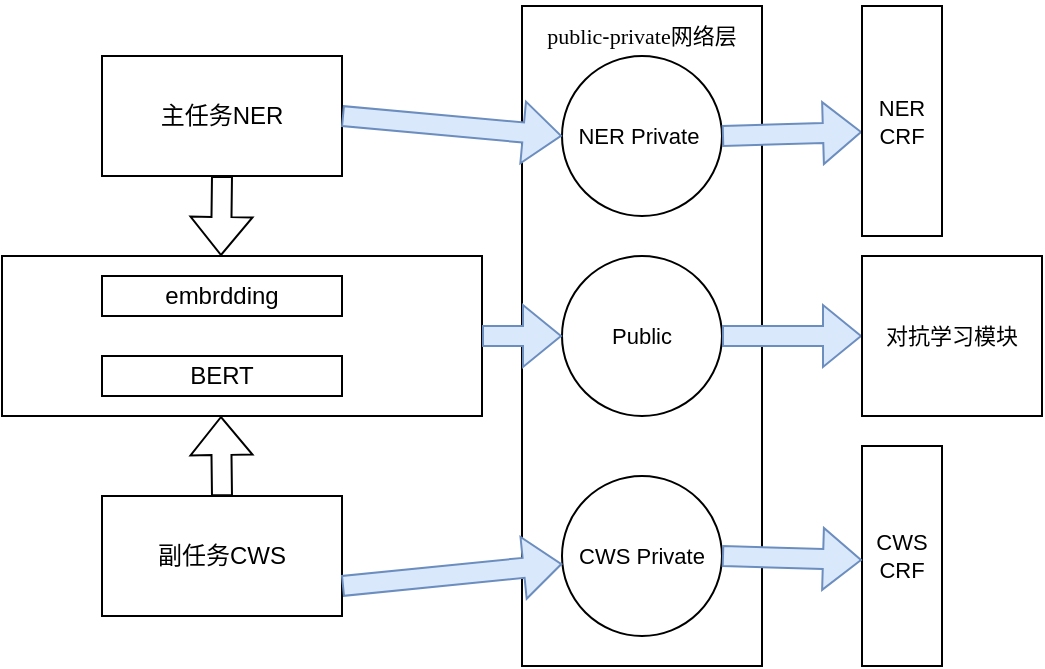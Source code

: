 <mxfile version="16.6.6" type="github">
  <diagram id="xMd-7GUcdpmnyo-VtLBC" name="Page-1">
    <mxGraphModel dx="1038" dy="571" grid="1" gridSize="10" guides="1" tooltips="1" connect="1" arrows="1" fold="1" page="1" pageScale="1" pageWidth="827" pageHeight="1169" math="0" shadow="0">
      <root>
        <mxCell id="0" />
        <mxCell id="1" parent="0" />
        <mxCell id="MN9GPJcg4GSqEjEor9jG-1" value="主任务NER" style="rounded=0;whiteSpace=wrap;html=1;" vertex="1" parent="1">
          <mxGeometry x="120" y="110" width="120" height="60" as="geometry" />
        </mxCell>
        <mxCell id="MN9GPJcg4GSqEjEor9jG-2" value="副任务CWS" style="rounded=0;whiteSpace=wrap;html=1;" vertex="1" parent="1">
          <mxGeometry x="120" y="330" width="120" height="60" as="geometry" />
        </mxCell>
        <mxCell id="MN9GPJcg4GSqEjEor9jG-3" value="" style="rounded=0;whiteSpace=wrap;html=1;" vertex="1" parent="1">
          <mxGeometry x="70" y="210" width="240" height="80" as="geometry" />
        </mxCell>
        <mxCell id="MN9GPJcg4GSqEjEor9jG-4" value="embrdding" style="rounded=0;whiteSpace=wrap;html=1;" vertex="1" parent="1">
          <mxGeometry x="120" y="220" width="120" height="20" as="geometry" />
        </mxCell>
        <mxCell id="MN9GPJcg4GSqEjEor9jG-5" value="BERT" style="rounded=0;whiteSpace=wrap;html=1;" vertex="1" parent="1">
          <mxGeometry x="120" y="260" width="120" height="20" as="geometry" />
        </mxCell>
        <mxCell id="MN9GPJcg4GSqEjEor9jG-7" value="" style="shape=flexArrow;endArrow=classic;html=1;rounded=0;" edge="1" parent="1">
          <mxGeometry width="50" height="50" relative="1" as="geometry">
            <mxPoint x="180" y="170" as="sourcePoint" />
            <mxPoint x="179.5" y="210" as="targetPoint" />
          </mxGeometry>
        </mxCell>
        <mxCell id="MN9GPJcg4GSqEjEor9jG-8" value="" style="shape=flexArrow;endArrow=classic;html=1;rounded=0;" edge="1" parent="1">
          <mxGeometry width="50" height="50" relative="1" as="geometry">
            <mxPoint x="180" y="330" as="sourcePoint" />
            <mxPoint x="179.5" y="290" as="targetPoint" />
          </mxGeometry>
        </mxCell>
        <mxCell id="MN9GPJcg4GSqEjEor9jG-9" value="" style="rounded=0;whiteSpace=wrap;html=1;" vertex="1" parent="1">
          <mxGeometry x="330" y="85" width="120" height="330" as="geometry" />
        </mxCell>
        <mxCell id="MN9GPJcg4GSqEjEor9jG-10" value="&lt;p class=&quot;MsoNormal&quot; style=&quot;font-size: 11px&quot;&gt;&lt;span style=&quot;font-size: 11px&quot;&gt;&lt;font face=&quot;Times New Roman&quot; style=&quot;font-size: 11px&quot;&gt;public&lt;/font&gt;&lt;/span&gt;&lt;span style=&quot;font-size: 11px&quot;&gt;-&lt;/span&gt;&lt;span style=&quot;font-size: 11px&quot;&gt;&lt;font face=&quot;Times New Roman&quot; style=&quot;font-size: 11px&quot;&gt;private网络层&lt;/font&gt;&lt;/span&gt;&lt;/p&gt;" style="text;html=1;strokeColor=none;fillColor=none;align=center;verticalAlign=middle;whiteSpace=wrap;rounded=0;" vertex="1" parent="1">
          <mxGeometry x="335" y="85" width="110" height="30" as="geometry" />
        </mxCell>
        <mxCell id="MN9GPJcg4GSqEjEor9jG-11" value="NER Private&amp;nbsp;" style="ellipse;whiteSpace=wrap;html=1;aspect=fixed;fontSize=11;" vertex="1" parent="1">
          <mxGeometry x="350" y="110" width="80" height="80" as="geometry" />
        </mxCell>
        <mxCell id="MN9GPJcg4GSqEjEor9jG-12" value="CWS Private" style="ellipse;whiteSpace=wrap;html=1;aspect=fixed;fontSize=11;" vertex="1" parent="1">
          <mxGeometry x="350" y="320" width="80" height="80" as="geometry" />
        </mxCell>
        <mxCell id="MN9GPJcg4GSqEjEor9jG-13" value="Public" style="ellipse;whiteSpace=wrap;html=1;aspect=fixed;fontSize=11;" vertex="1" parent="1">
          <mxGeometry x="350" y="210" width="80" height="80" as="geometry" />
        </mxCell>
        <mxCell id="MN9GPJcg4GSqEjEor9jG-14" value="" style="shape=flexArrow;endArrow=classic;html=1;rounded=0;fontSize=11;exitX=1;exitY=0.5;exitDx=0;exitDy=0;entryX=0;entryY=0.5;entryDx=0;entryDy=0;fillColor=#dae8fc;strokeColor=#6c8ebf;" edge="1" parent="1" source="MN9GPJcg4GSqEjEor9jG-1" target="MN9GPJcg4GSqEjEor9jG-11">
          <mxGeometry width="50" height="50" relative="1" as="geometry">
            <mxPoint x="240" y="170" as="sourcePoint" />
            <mxPoint x="330" y="150" as="targetPoint" />
          </mxGeometry>
        </mxCell>
        <mxCell id="MN9GPJcg4GSqEjEor9jG-15" value="" style="shape=flexArrow;endArrow=classic;html=1;rounded=0;fontSize=11;exitX=1;exitY=0.75;exitDx=0;exitDy=0;fillColor=#dae8fc;strokeColor=#6c8ebf;" edge="1" parent="1" source="MN9GPJcg4GSqEjEor9jG-2" target="MN9GPJcg4GSqEjEor9jG-12">
          <mxGeometry width="50" height="50" relative="1" as="geometry">
            <mxPoint x="240" y="390" as="sourcePoint" />
            <mxPoint x="290" y="340" as="targetPoint" />
          </mxGeometry>
        </mxCell>
        <mxCell id="MN9GPJcg4GSqEjEor9jG-16" value="" style="shape=flexArrow;endArrow=classic;html=1;rounded=0;fontSize=11;entryX=0;entryY=0.5;entryDx=0;entryDy=0;fillColor=#dae8fc;strokeColor=#6c8ebf;" edge="1" parent="1" source="MN9GPJcg4GSqEjEor9jG-3" target="MN9GPJcg4GSqEjEor9jG-13">
          <mxGeometry width="50" height="50" relative="1" as="geometry">
            <mxPoint x="300" y="270" as="sourcePoint" />
            <mxPoint x="350" y="220" as="targetPoint" />
          </mxGeometry>
        </mxCell>
        <mxCell id="MN9GPJcg4GSqEjEor9jG-18" value="" style="shape=flexArrow;endArrow=classic;html=1;rounded=0;fontSize=11;fillColor=#dae8fc;strokeColor=#6c8ebf;exitX=1;exitY=0.5;exitDx=0;exitDy=0;" edge="1" parent="1" source="MN9GPJcg4GSqEjEor9jG-11">
          <mxGeometry width="50" height="50" relative="1" as="geometry">
            <mxPoint x="450" y="148" as="sourcePoint" />
            <mxPoint x="500" y="148" as="targetPoint" />
          </mxGeometry>
        </mxCell>
        <mxCell id="MN9GPJcg4GSqEjEor9jG-19" value="NER CRF" style="rounded=0;whiteSpace=wrap;html=1;fontSize=11;" vertex="1" parent="1">
          <mxGeometry x="500" y="85" width="40" height="115" as="geometry" />
        </mxCell>
        <mxCell id="MN9GPJcg4GSqEjEor9jG-20" value="CWS&lt;br&gt;CRF" style="rounded=0;whiteSpace=wrap;html=1;fontSize=11;" vertex="1" parent="1">
          <mxGeometry x="500" y="305" width="40" height="110" as="geometry" />
        </mxCell>
        <mxCell id="MN9GPJcg4GSqEjEor9jG-21" value="" style="shape=flexArrow;endArrow=classic;html=1;rounded=0;fontSize=11;exitX=1;exitY=0.5;exitDx=0;exitDy=0;fillColor=#dae8fc;strokeColor=#6c8ebf;" edge="1" parent="1" source="MN9GPJcg4GSqEjEor9jG-12">
          <mxGeometry width="50" height="50" relative="1" as="geometry">
            <mxPoint x="450" y="380" as="sourcePoint" />
            <mxPoint x="500" y="362" as="targetPoint" />
          </mxGeometry>
        </mxCell>
        <mxCell id="MN9GPJcg4GSqEjEor9jG-23" value="" style="shape=flexArrow;endArrow=classic;html=1;rounded=0;fontSize=11;exitX=1;exitY=0.5;exitDx=0;exitDy=0;fillColor=#dae8fc;strokeColor=#6c8ebf;" edge="1" parent="1" source="MN9GPJcg4GSqEjEor9jG-13">
          <mxGeometry width="50" height="50" relative="1" as="geometry">
            <mxPoint x="450" y="280" as="sourcePoint" />
            <mxPoint x="500" y="250" as="targetPoint" />
          </mxGeometry>
        </mxCell>
        <mxCell id="MN9GPJcg4GSqEjEor9jG-25" value="对抗学习模块" style="rounded=0;whiteSpace=wrap;html=1;fontSize=11;" vertex="1" parent="1">
          <mxGeometry x="500" y="210" width="90" height="80" as="geometry" />
        </mxCell>
      </root>
    </mxGraphModel>
  </diagram>
</mxfile>
